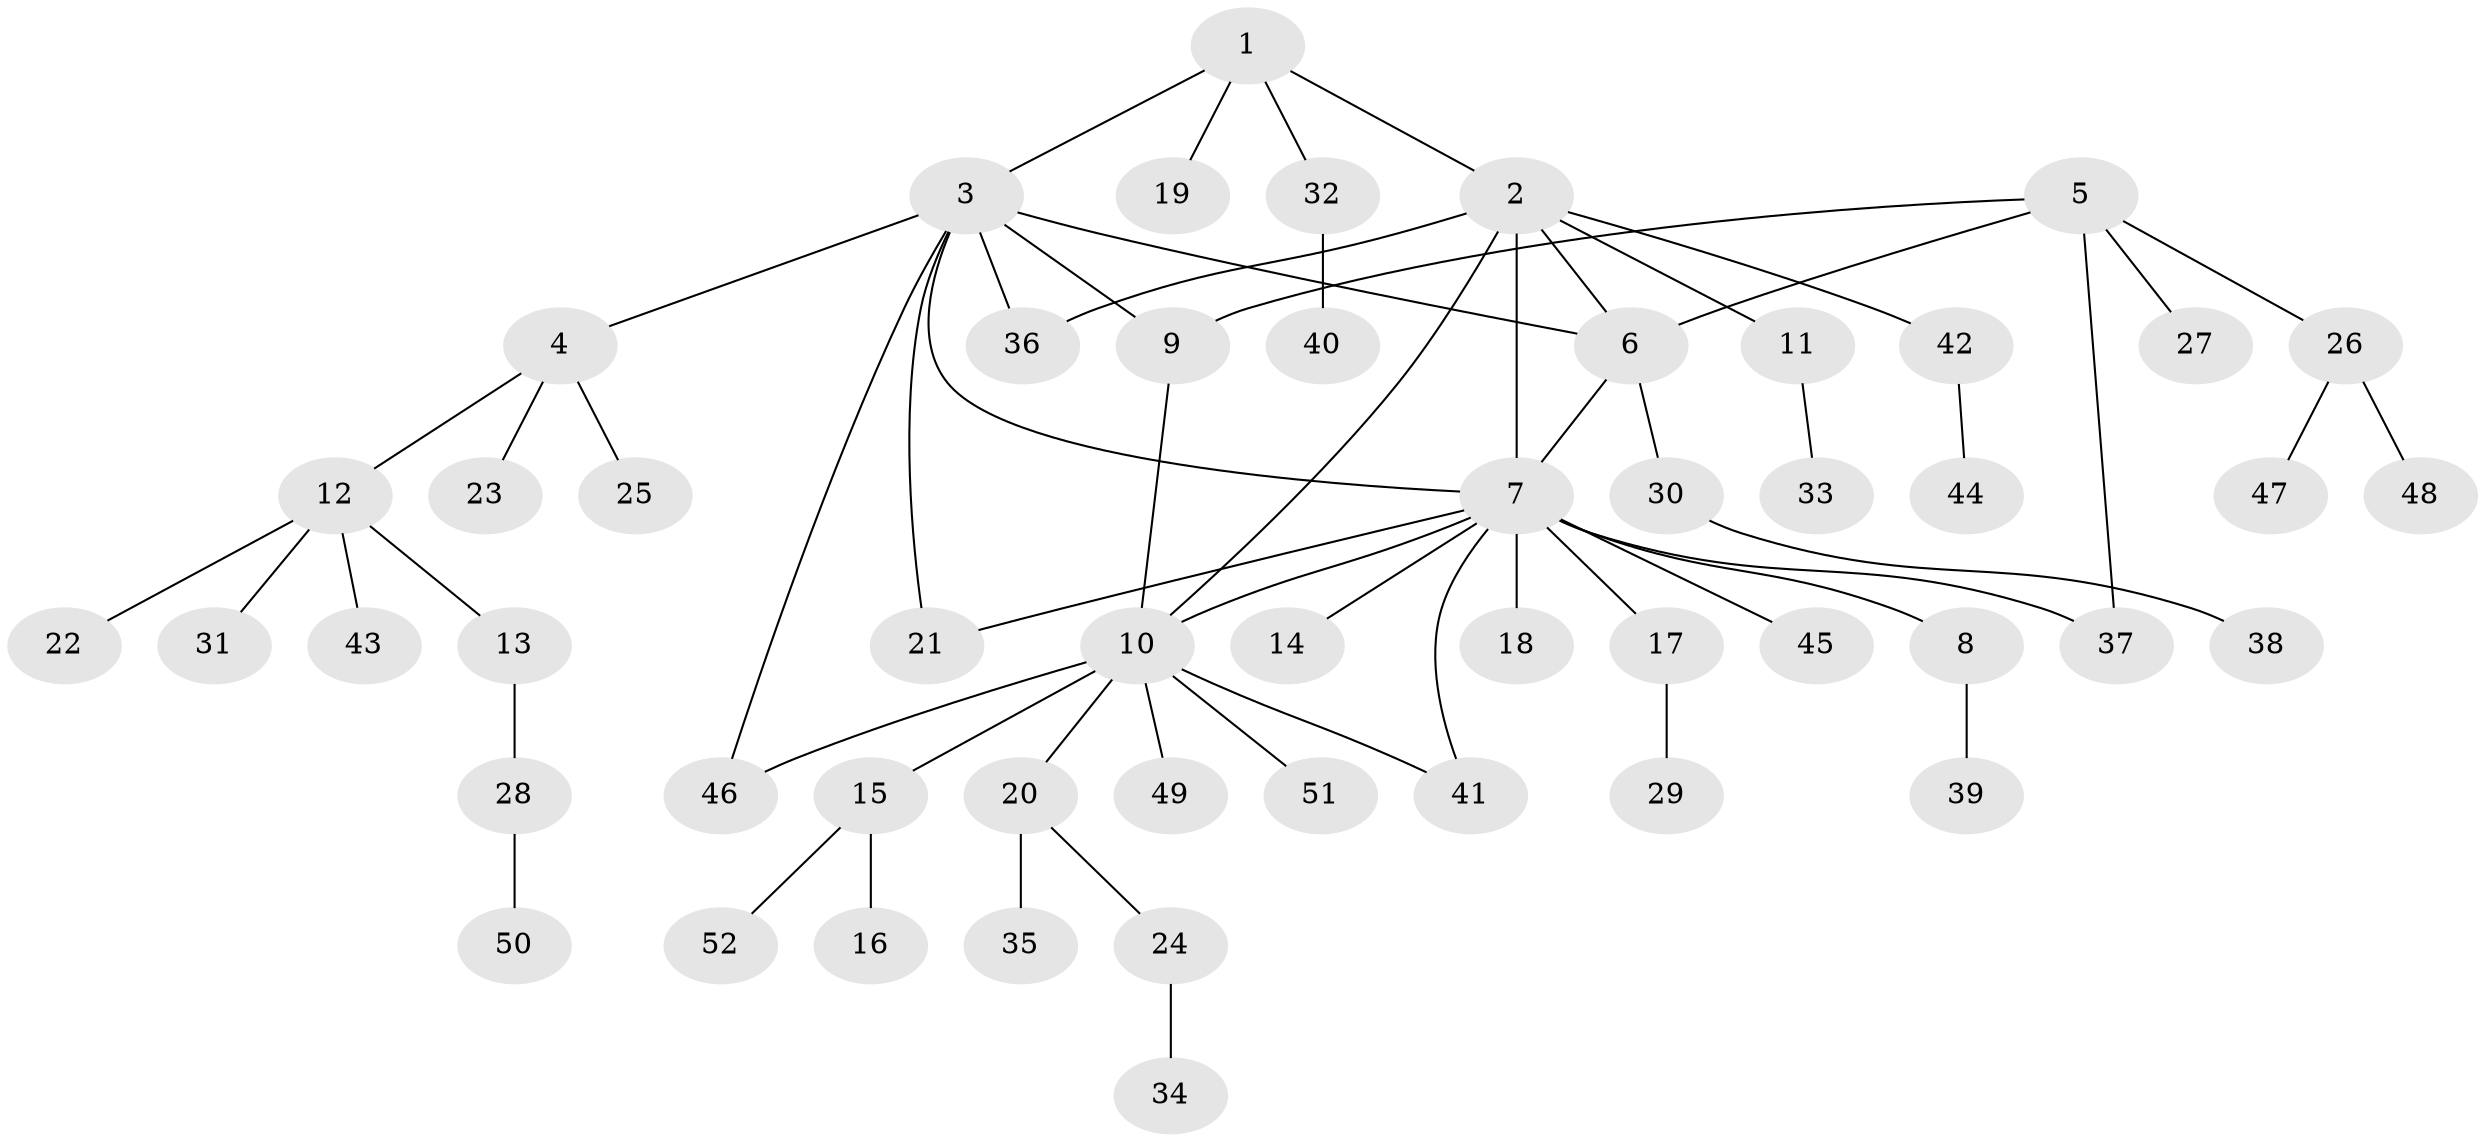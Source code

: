 // Generated by graph-tools (version 1.1) at 2025/55/03/09/25 04:55:23]
// undirected, 52 vertices, 62 edges
graph export_dot {
graph [start="1"]
  node [color=gray90,style=filled];
  1;
  2;
  3;
  4;
  5;
  6;
  7;
  8;
  9;
  10;
  11;
  12;
  13;
  14;
  15;
  16;
  17;
  18;
  19;
  20;
  21;
  22;
  23;
  24;
  25;
  26;
  27;
  28;
  29;
  30;
  31;
  32;
  33;
  34;
  35;
  36;
  37;
  38;
  39;
  40;
  41;
  42;
  43;
  44;
  45;
  46;
  47;
  48;
  49;
  50;
  51;
  52;
  1 -- 2;
  1 -- 3;
  1 -- 19;
  1 -- 32;
  2 -- 6;
  2 -- 7;
  2 -- 10;
  2 -- 11;
  2 -- 36;
  2 -- 42;
  3 -- 4;
  3 -- 6;
  3 -- 7;
  3 -- 9;
  3 -- 21;
  3 -- 36;
  3 -- 46;
  4 -- 12;
  4 -- 23;
  4 -- 25;
  5 -- 6;
  5 -- 9;
  5 -- 26;
  5 -- 27;
  5 -- 37;
  6 -- 7;
  6 -- 30;
  7 -- 8;
  7 -- 10;
  7 -- 14;
  7 -- 17;
  7 -- 18;
  7 -- 21;
  7 -- 37;
  7 -- 41;
  7 -- 45;
  8 -- 39;
  9 -- 10;
  10 -- 15;
  10 -- 20;
  10 -- 41;
  10 -- 46;
  10 -- 49;
  10 -- 51;
  11 -- 33;
  12 -- 13;
  12 -- 22;
  12 -- 31;
  12 -- 43;
  13 -- 28;
  15 -- 16;
  15 -- 52;
  17 -- 29;
  20 -- 24;
  20 -- 35;
  24 -- 34;
  26 -- 47;
  26 -- 48;
  28 -- 50;
  30 -- 38;
  32 -- 40;
  42 -- 44;
}
